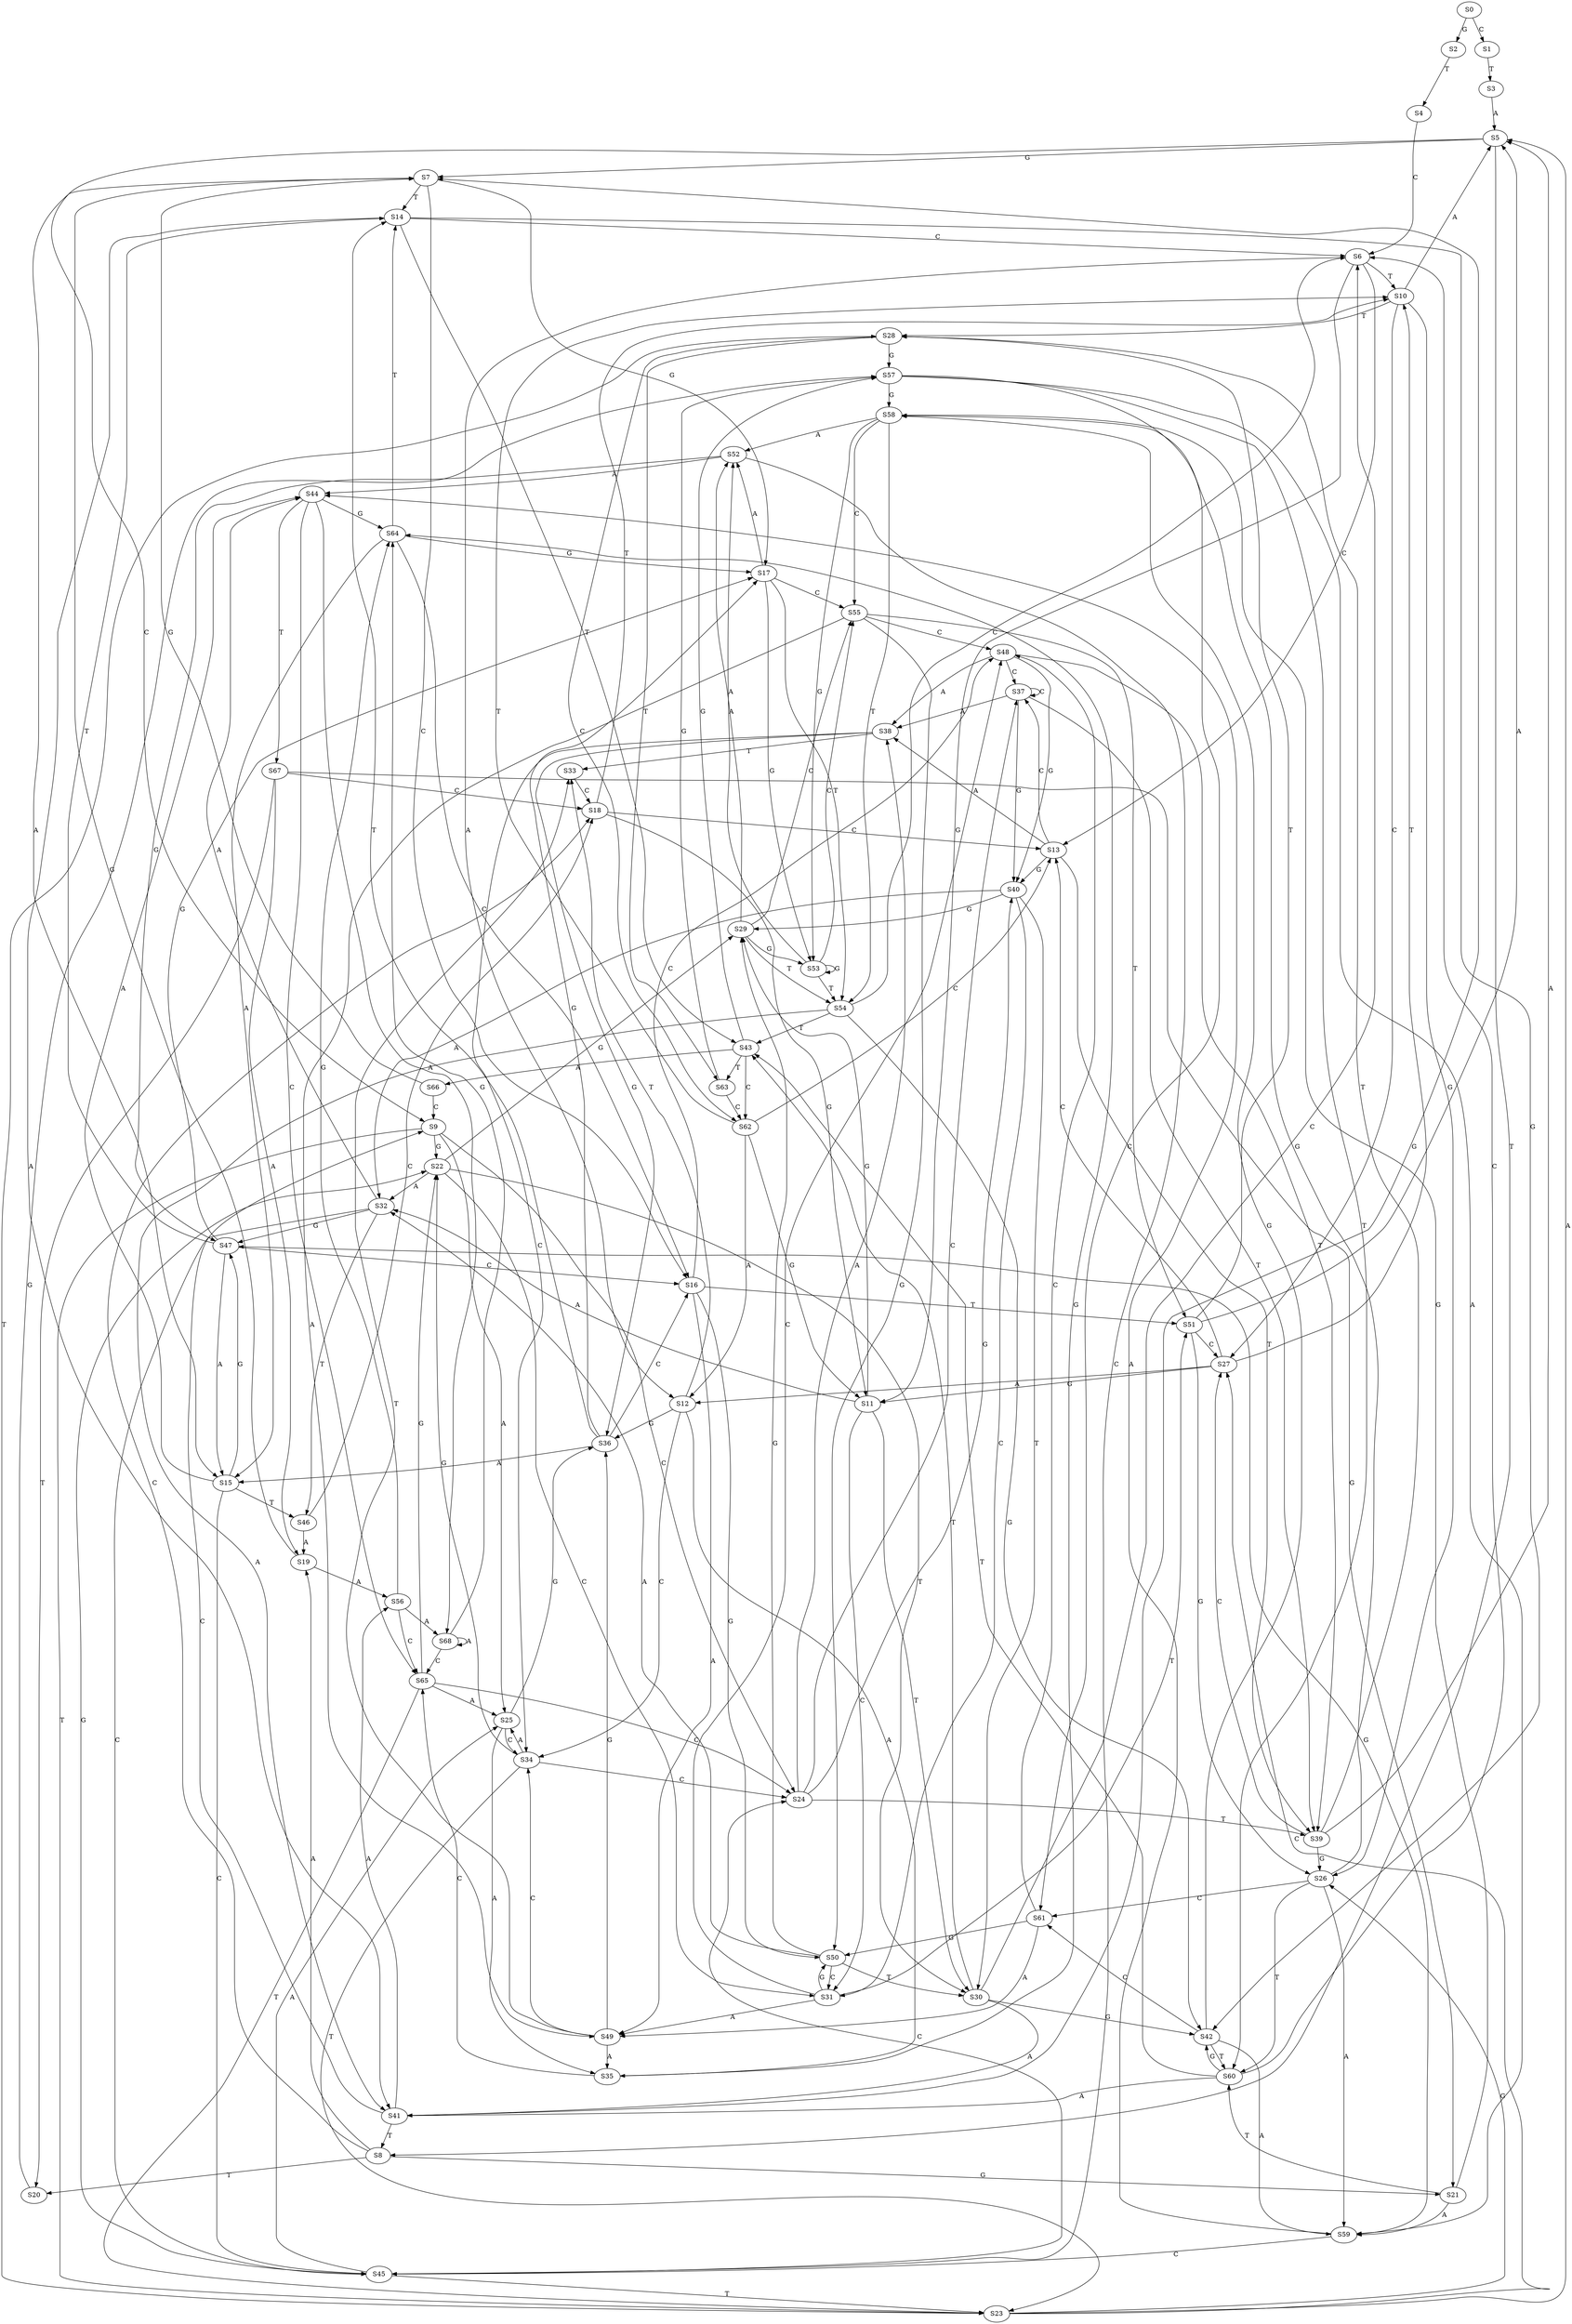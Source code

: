 strict digraph  {
	S0 -> S1 [ label = C ];
	S0 -> S2 [ label = G ];
	S1 -> S3 [ label = T ];
	S2 -> S4 [ label = T ];
	S3 -> S5 [ label = A ];
	S4 -> S6 [ label = C ];
	S5 -> S7 [ label = G ];
	S5 -> S8 [ label = T ];
	S5 -> S9 [ label = C ];
	S6 -> S10 [ label = T ];
	S6 -> S11 [ label = G ];
	S6 -> S12 [ label = A ];
	S6 -> S13 [ label = C ];
	S7 -> S14 [ label = T ];
	S7 -> S15 [ label = A ];
	S7 -> S16 [ label = C ];
	S7 -> S17 [ label = G ];
	S8 -> S18 [ label = C ];
	S8 -> S19 [ label = A ];
	S8 -> S20 [ label = T ];
	S8 -> S21 [ label = G ];
	S9 -> S22 [ label = G ];
	S9 -> S23 [ label = T ];
	S9 -> S24 [ label = C ];
	S9 -> S25 [ label = A ];
	S10 -> S26 [ label = G ];
	S10 -> S27 [ label = C ];
	S10 -> S5 [ label = A ];
	S10 -> S28 [ label = T ];
	S11 -> S29 [ label = G ];
	S11 -> S30 [ label = T ];
	S11 -> S31 [ label = C ];
	S11 -> S32 [ label = A ];
	S12 -> S33 [ label = T ];
	S12 -> S34 [ label = C ];
	S12 -> S35 [ label = A ];
	S12 -> S36 [ label = G ];
	S13 -> S37 [ label = C ];
	S13 -> S38 [ label = A ];
	S13 -> S39 [ label = T ];
	S13 -> S40 [ label = G ];
	S14 -> S41 [ label = A ];
	S14 -> S6 [ label = C ];
	S14 -> S42 [ label = G ];
	S14 -> S43 [ label = T ];
	S15 -> S44 [ label = A ];
	S15 -> S45 [ label = C ];
	S15 -> S46 [ label = T ];
	S15 -> S47 [ label = G ];
	S16 -> S48 [ label = C ];
	S16 -> S49 [ label = A ];
	S16 -> S50 [ label = G ];
	S16 -> S51 [ label = T ];
	S17 -> S52 [ label = A ];
	S17 -> S53 [ label = G ];
	S17 -> S54 [ label = T ];
	S17 -> S55 [ label = C ];
	S18 -> S13 [ label = C ];
	S18 -> S11 [ label = G ];
	S18 -> S10 [ label = T ];
	S19 -> S7 [ label = G ];
	S19 -> S56 [ label = A ];
	S20 -> S57 [ label = G ];
	S21 -> S58 [ label = G ];
	S21 -> S59 [ label = A ];
	S21 -> S60 [ label = T ];
	S22 -> S29 [ label = G ];
	S22 -> S32 [ label = A ];
	S22 -> S30 [ label = T ];
	S22 -> S31 [ label = C ];
	S23 -> S5 [ label = A ];
	S23 -> S27 [ label = C ];
	S23 -> S28 [ label = T ];
	S23 -> S26 [ label = G ];
	S24 -> S37 [ label = C ];
	S24 -> S38 [ label = A ];
	S24 -> S39 [ label = T ];
	S24 -> S40 [ label = G ];
	S25 -> S36 [ label = G ];
	S25 -> S34 [ label = C ];
	S25 -> S35 [ label = A ];
	S26 -> S59 [ label = A ];
	S26 -> S61 [ label = C ];
	S26 -> S58 [ label = G ];
	S26 -> S60 [ label = T ];
	S27 -> S10 [ label = T ];
	S27 -> S11 [ label = G ];
	S27 -> S13 [ label = C ];
	S27 -> S12 [ label = A ];
	S28 -> S62 [ label = C ];
	S28 -> S63 [ label = T ];
	S28 -> S57 [ label = G ];
	S29 -> S52 [ label = A ];
	S29 -> S53 [ label = G ];
	S29 -> S55 [ label = C ];
	S29 -> S54 [ label = T ];
	S30 -> S6 [ label = C ];
	S30 -> S41 [ label = A ];
	S30 -> S42 [ label = G ];
	S30 -> S43 [ label = T ];
	S31 -> S50 [ label = G ];
	S31 -> S51 [ label = T ];
	S31 -> S48 [ label = C ];
	S31 -> S49 [ label = A ];
	S32 -> S44 [ label = A ];
	S32 -> S45 [ label = C ];
	S32 -> S47 [ label = G ];
	S32 -> S46 [ label = T ];
	S33 -> S18 [ label = C ];
	S34 -> S23 [ label = T ];
	S34 -> S22 [ label = G ];
	S34 -> S25 [ label = A ];
	S34 -> S24 [ label = C ];
	S35 -> S64 [ label = G ];
	S35 -> S65 [ label = C ];
	S36 -> S17 [ label = G ];
	S36 -> S14 [ label = T ];
	S36 -> S15 [ label = A ];
	S36 -> S16 [ label = C ];
	S37 -> S40 [ label = G ];
	S37 -> S37 [ label = C ];
	S37 -> S38 [ label = A ];
	S37 -> S39 [ label = T ];
	S38 -> S36 [ label = G ];
	S38 -> S33 [ label = T ];
	S38 -> S34 [ label = C ];
	S39 -> S26 [ label = G ];
	S39 -> S27 [ label = C ];
	S39 -> S28 [ label = T ];
	S39 -> S5 [ label = A ];
	S40 -> S32 [ label = A ];
	S40 -> S29 [ label = G ];
	S40 -> S30 [ label = T ];
	S40 -> S31 [ label = C ];
	S41 -> S8 [ label = T ];
	S41 -> S7 [ label = G ];
	S41 -> S56 [ label = A ];
	S41 -> S9 [ label = C ];
	S42 -> S60 [ label = T ];
	S42 -> S58 [ label = G ];
	S42 -> S59 [ label = A ];
	S42 -> S61 [ label = C ];
	S43 -> S62 [ label = C ];
	S43 -> S57 [ label = G ];
	S43 -> S66 [ label = A ];
	S43 -> S63 [ label = T ];
	S44 -> S67 [ label = T ];
	S44 -> S65 [ label = C ];
	S44 -> S68 [ label = A ];
	S44 -> S64 [ label = G ];
	S45 -> S23 [ label = T ];
	S45 -> S22 [ label = G ];
	S45 -> S24 [ label = C ];
	S45 -> S25 [ label = A ];
	S46 -> S19 [ label = A ];
	S46 -> S18 [ label = C ];
	S47 -> S14 [ label = T ];
	S47 -> S17 [ label = G ];
	S47 -> S15 [ label = A ];
	S47 -> S16 [ label = C ];
	S48 -> S40 [ label = G ];
	S48 -> S38 [ label = A ];
	S48 -> S39 [ label = T ];
	S48 -> S37 [ label = C ];
	S49 -> S36 [ label = G ];
	S49 -> S34 [ label = C ];
	S49 -> S35 [ label = A ];
	S49 -> S33 [ label = T ];
	S50 -> S29 [ label = G ];
	S50 -> S32 [ label = A ];
	S50 -> S30 [ label = T ];
	S50 -> S31 [ label = C ];
	S51 -> S5 [ label = A ];
	S51 -> S27 [ label = C ];
	S51 -> S28 [ label = T ];
	S51 -> S26 [ label = G ];
	S52 -> S44 [ label = A ];
	S52 -> S47 [ label = G ];
	S52 -> S45 [ label = C ];
	S53 -> S54 [ label = T ];
	S53 -> S55 [ label = C ];
	S53 -> S53 [ label = G ];
	S53 -> S52 [ label = A ];
	S54 -> S41 [ label = A ];
	S54 -> S6 [ label = C ];
	S54 -> S42 [ label = G ];
	S54 -> S43 [ label = T ];
	S55 -> S51 [ label = T ];
	S55 -> S48 [ label = C ];
	S55 -> S49 [ label = A ];
	S55 -> S50 [ label = G ];
	S56 -> S64 [ label = G ];
	S56 -> S68 [ label = A ];
	S56 -> S65 [ label = C ];
	S57 -> S58 [ label = G ];
	S57 -> S61 [ label = C ];
	S57 -> S60 [ label = T ];
	S57 -> S59 [ label = A ];
	S58 -> S53 [ label = G ];
	S58 -> S55 [ label = C ];
	S58 -> S52 [ label = A ];
	S58 -> S54 [ label = T ];
	S59 -> S47 [ label = G ];
	S59 -> S45 [ label = C ];
	S59 -> S44 [ label = A ];
	S60 -> S6 [ label = C ];
	S60 -> S43 [ label = T ];
	S60 -> S42 [ label = G ];
	S60 -> S41 [ label = A ];
	S61 -> S48 [ label = C ];
	S61 -> S50 [ label = G ];
	S61 -> S49 [ label = A ];
	S62 -> S12 [ label = A ];
	S62 -> S13 [ label = C ];
	S62 -> S11 [ label = G ];
	S62 -> S10 [ label = T ];
	S63 -> S57 [ label = G ];
	S63 -> S62 [ label = C ];
	S64 -> S14 [ label = T ];
	S64 -> S15 [ label = A ];
	S64 -> S16 [ label = C ];
	S64 -> S17 [ label = G ];
	S65 -> S25 [ label = A ];
	S65 -> S24 [ label = C ];
	S65 -> S22 [ label = G ];
	S65 -> S23 [ label = T ];
	S66 -> S9 [ label = C ];
	S66 -> S7 [ label = G ];
	S67 -> S19 [ label = A ];
	S67 -> S18 [ label = C ];
	S67 -> S21 [ label = G ];
	S67 -> S20 [ label = T ];
	S68 -> S64 [ label = G ];
	S68 -> S65 [ label = C ];
	S68 -> S68 [ label = A ];
}

